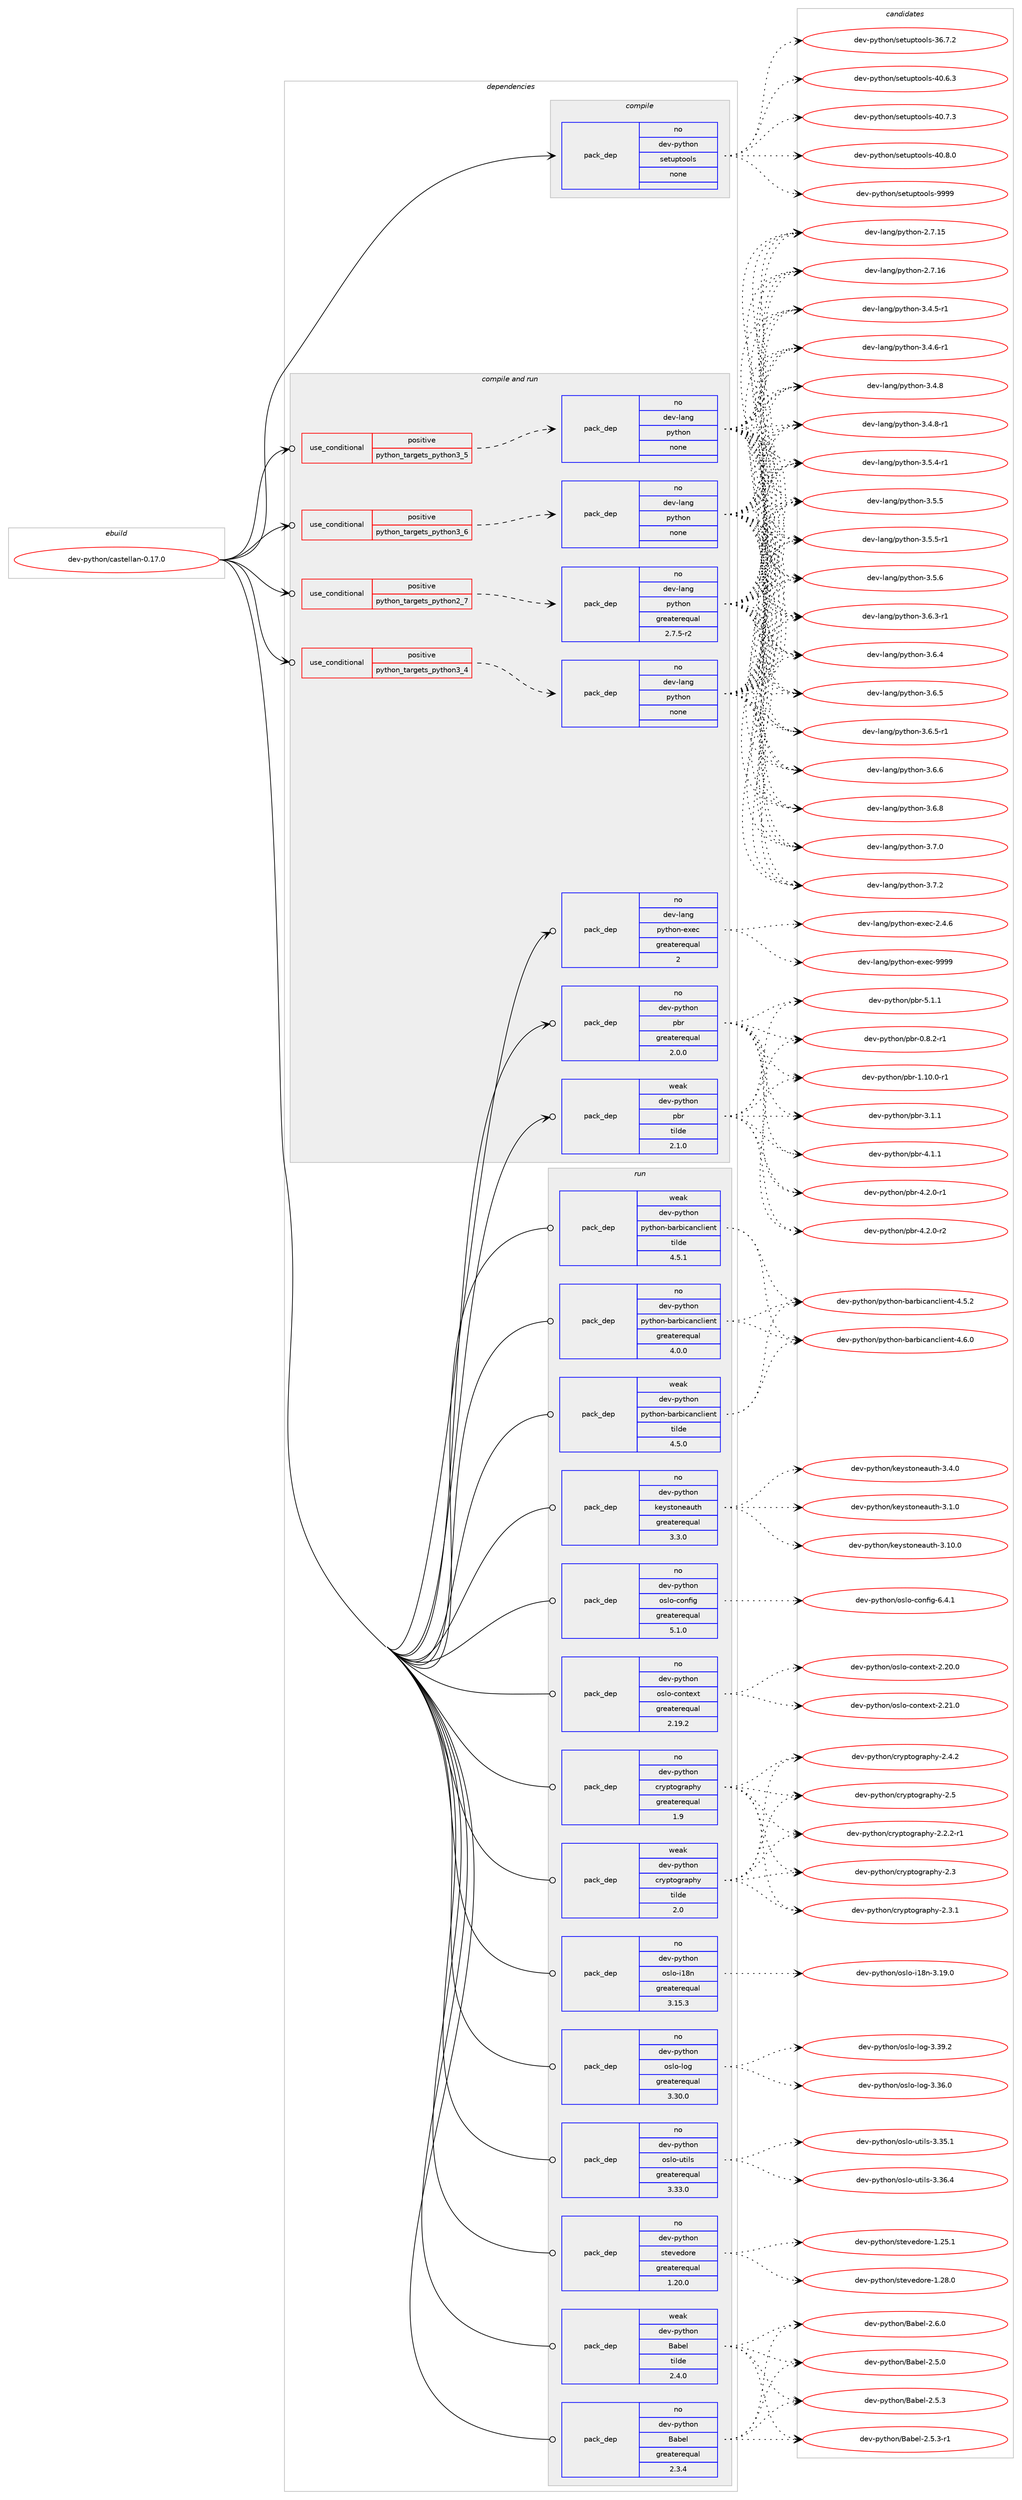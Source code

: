 digraph prolog {

# *************
# Graph options
# *************

newrank=true;
concentrate=true;
compound=true;
graph [rankdir=LR,fontname=Helvetica,fontsize=10,ranksep=1.5];#, ranksep=2.5, nodesep=0.2];
edge  [arrowhead=vee];
node  [fontname=Helvetica,fontsize=10];

# **********
# The ebuild
# **********

subgraph cluster_leftcol {
color=gray;
rank=same;
label=<<i>ebuild</i>>;
id [label="dev-python/castellan-0.17.0", color=red, width=4, href="../dev-python/castellan-0.17.0.svg"];
}

# ****************
# The dependencies
# ****************

subgraph cluster_midcol {
color=gray;
label=<<i>dependencies</i>>;
subgraph cluster_compile {
fillcolor="#eeeeee";
style=filled;
label=<<i>compile</i>>;
subgraph pack1007175 {
dependency1402491 [label=<<TABLE BORDER="0" CELLBORDER="1" CELLSPACING="0" CELLPADDING="4" WIDTH="220"><TR><TD ROWSPAN="6" CELLPADDING="30">pack_dep</TD></TR><TR><TD WIDTH="110">no</TD></TR><TR><TD>dev-python</TD></TR><TR><TD>setuptools</TD></TR><TR><TD>none</TD></TR><TR><TD></TD></TR></TABLE>>, shape=none, color=blue];
}
id:e -> dependency1402491:w [weight=20,style="solid",arrowhead="vee"];
}
subgraph cluster_compileandrun {
fillcolor="#eeeeee";
style=filled;
label=<<i>compile and run</i>>;
subgraph cond372081 {
dependency1402492 [label=<<TABLE BORDER="0" CELLBORDER="1" CELLSPACING="0" CELLPADDING="4"><TR><TD ROWSPAN="3" CELLPADDING="10">use_conditional</TD></TR><TR><TD>positive</TD></TR><TR><TD>python_targets_python2_7</TD></TR></TABLE>>, shape=none, color=red];
subgraph pack1007176 {
dependency1402493 [label=<<TABLE BORDER="0" CELLBORDER="1" CELLSPACING="0" CELLPADDING="4" WIDTH="220"><TR><TD ROWSPAN="6" CELLPADDING="30">pack_dep</TD></TR><TR><TD WIDTH="110">no</TD></TR><TR><TD>dev-lang</TD></TR><TR><TD>python</TD></TR><TR><TD>greaterequal</TD></TR><TR><TD>2.7.5-r2</TD></TR></TABLE>>, shape=none, color=blue];
}
dependency1402492:e -> dependency1402493:w [weight=20,style="dashed",arrowhead="vee"];
}
id:e -> dependency1402492:w [weight=20,style="solid",arrowhead="odotvee"];
subgraph cond372082 {
dependency1402494 [label=<<TABLE BORDER="0" CELLBORDER="1" CELLSPACING="0" CELLPADDING="4"><TR><TD ROWSPAN="3" CELLPADDING="10">use_conditional</TD></TR><TR><TD>positive</TD></TR><TR><TD>python_targets_python3_4</TD></TR></TABLE>>, shape=none, color=red];
subgraph pack1007177 {
dependency1402495 [label=<<TABLE BORDER="0" CELLBORDER="1" CELLSPACING="0" CELLPADDING="4" WIDTH="220"><TR><TD ROWSPAN="6" CELLPADDING="30">pack_dep</TD></TR><TR><TD WIDTH="110">no</TD></TR><TR><TD>dev-lang</TD></TR><TR><TD>python</TD></TR><TR><TD>none</TD></TR><TR><TD></TD></TR></TABLE>>, shape=none, color=blue];
}
dependency1402494:e -> dependency1402495:w [weight=20,style="dashed",arrowhead="vee"];
}
id:e -> dependency1402494:w [weight=20,style="solid",arrowhead="odotvee"];
subgraph cond372083 {
dependency1402496 [label=<<TABLE BORDER="0" CELLBORDER="1" CELLSPACING="0" CELLPADDING="4"><TR><TD ROWSPAN="3" CELLPADDING="10">use_conditional</TD></TR><TR><TD>positive</TD></TR><TR><TD>python_targets_python3_5</TD></TR></TABLE>>, shape=none, color=red];
subgraph pack1007178 {
dependency1402497 [label=<<TABLE BORDER="0" CELLBORDER="1" CELLSPACING="0" CELLPADDING="4" WIDTH="220"><TR><TD ROWSPAN="6" CELLPADDING="30">pack_dep</TD></TR><TR><TD WIDTH="110">no</TD></TR><TR><TD>dev-lang</TD></TR><TR><TD>python</TD></TR><TR><TD>none</TD></TR><TR><TD></TD></TR></TABLE>>, shape=none, color=blue];
}
dependency1402496:e -> dependency1402497:w [weight=20,style="dashed",arrowhead="vee"];
}
id:e -> dependency1402496:w [weight=20,style="solid",arrowhead="odotvee"];
subgraph cond372084 {
dependency1402498 [label=<<TABLE BORDER="0" CELLBORDER="1" CELLSPACING="0" CELLPADDING="4"><TR><TD ROWSPAN="3" CELLPADDING="10">use_conditional</TD></TR><TR><TD>positive</TD></TR><TR><TD>python_targets_python3_6</TD></TR></TABLE>>, shape=none, color=red];
subgraph pack1007179 {
dependency1402499 [label=<<TABLE BORDER="0" CELLBORDER="1" CELLSPACING="0" CELLPADDING="4" WIDTH="220"><TR><TD ROWSPAN="6" CELLPADDING="30">pack_dep</TD></TR><TR><TD WIDTH="110">no</TD></TR><TR><TD>dev-lang</TD></TR><TR><TD>python</TD></TR><TR><TD>none</TD></TR><TR><TD></TD></TR></TABLE>>, shape=none, color=blue];
}
dependency1402498:e -> dependency1402499:w [weight=20,style="dashed",arrowhead="vee"];
}
id:e -> dependency1402498:w [weight=20,style="solid",arrowhead="odotvee"];
subgraph pack1007180 {
dependency1402500 [label=<<TABLE BORDER="0" CELLBORDER="1" CELLSPACING="0" CELLPADDING="4" WIDTH="220"><TR><TD ROWSPAN="6" CELLPADDING="30">pack_dep</TD></TR><TR><TD WIDTH="110">no</TD></TR><TR><TD>dev-lang</TD></TR><TR><TD>python-exec</TD></TR><TR><TD>greaterequal</TD></TR><TR><TD>2</TD></TR></TABLE>>, shape=none, color=blue];
}
id:e -> dependency1402500:w [weight=20,style="solid",arrowhead="odotvee"];
subgraph pack1007181 {
dependency1402501 [label=<<TABLE BORDER="0" CELLBORDER="1" CELLSPACING="0" CELLPADDING="4" WIDTH="220"><TR><TD ROWSPAN="6" CELLPADDING="30">pack_dep</TD></TR><TR><TD WIDTH="110">no</TD></TR><TR><TD>dev-python</TD></TR><TR><TD>pbr</TD></TR><TR><TD>greaterequal</TD></TR><TR><TD>2.0.0</TD></TR></TABLE>>, shape=none, color=blue];
}
id:e -> dependency1402501:w [weight=20,style="solid",arrowhead="odotvee"];
subgraph pack1007182 {
dependency1402502 [label=<<TABLE BORDER="0" CELLBORDER="1" CELLSPACING="0" CELLPADDING="4" WIDTH="220"><TR><TD ROWSPAN="6" CELLPADDING="30">pack_dep</TD></TR><TR><TD WIDTH="110">weak</TD></TR><TR><TD>dev-python</TD></TR><TR><TD>pbr</TD></TR><TR><TD>tilde</TD></TR><TR><TD>2.1.0</TD></TR></TABLE>>, shape=none, color=blue];
}
id:e -> dependency1402502:w [weight=20,style="solid",arrowhead="odotvee"];
}
subgraph cluster_run {
fillcolor="#eeeeee";
style=filled;
label=<<i>run</i>>;
subgraph pack1007183 {
dependency1402503 [label=<<TABLE BORDER="0" CELLBORDER="1" CELLSPACING="0" CELLPADDING="4" WIDTH="220"><TR><TD ROWSPAN="6" CELLPADDING="30">pack_dep</TD></TR><TR><TD WIDTH="110">no</TD></TR><TR><TD>dev-python</TD></TR><TR><TD>Babel</TD></TR><TR><TD>greaterequal</TD></TR><TR><TD>2.3.4</TD></TR></TABLE>>, shape=none, color=blue];
}
id:e -> dependency1402503:w [weight=20,style="solid",arrowhead="odot"];
subgraph pack1007184 {
dependency1402504 [label=<<TABLE BORDER="0" CELLBORDER="1" CELLSPACING="0" CELLPADDING="4" WIDTH="220"><TR><TD ROWSPAN="6" CELLPADDING="30">pack_dep</TD></TR><TR><TD WIDTH="110">no</TD></TR><TR><TD>dev-python</TD></TR><TR><TD>cryptography</TD></TR><TR><TD>greaterequal</TD></TR><TR><TD>1.9</TD></TR></TABLE>>, shape=none, color=blue];
}
id:e -> dependency1402504:w [weight=20,style="solid",arrowhead="odot"];
subgraph pack1007185 {
dependency1402505 [label=<<TABLE BORDER="0" CELLBORDER="1" CELLSPACING="0" CELLPADDING="4" WIDTH="220"><TR><TD ROWSPAN="6" CELLPADDING="30">pack_dep</TD></TR><TR><TD WIDTH="110">no</TD></TR><TR><TD>dev-python</TD></TR><TR><TD>keystoneauth</TD></TR><TR><TD>greaterequal</TD></TR><TR><TD>3.3.0</TD></TR></TABLE>>, shape=none, color=blue];
}
id:e -> dependency1402505:w [weight=20,style="solid",arrowhead="odot"];
subgraph pack1007186 {
dependency1402506 [label=<<TABLE BORDER="0" CELLBORDER="1" CELLSPACING="0" CELLPADDING="4" WIDTH="220"><TR><TD ROWSPAN="6" CELLPADDING="30">pack_dep</TD></TR><TR><TD WIDTH="110">no</TD></TR><TR><TD>dev-python</TD></TR><TR><TD>oslo-config</TD></TR><TR><TD>greaterequal</TD></TR><TR><TD>5.1.0</TD></TR></TABLE>>, shape=none, color=blue];
}
id:e -> dependency1402506:w [weight=20,style="solid",arrowhead="odot"];
subgraph pack1007187 {
dependency1402507 [label=<<TABLE BORDER="0" CELLBORDER="1" CELLSPACING="0" CELLPADDING="4" WIDTH="220"><TR><TD ROWSPAN="6" CELLPADDING="30">pack_dep</TD></TR><TR><TD WIDTH="110">no</TD></TR><TR><TD>dev-python</TD></TR><TR><TD>oslo-context</TD></TR><TR><TD>greaterequal</TD></TR><TR><TD>2.19.2</TD></TR></TABLE>>, shape=none, color=blue];
}
id:e -> dependency1402507:w [weight=20,style="solid",arrowhead="odot"];
subgraph pack1007188 {
dependency1402508 [label=<<TABLE BORDER="0" CELLBORDER="1" CELLSPACING="0" CELLPADDING="4" WIDTH="220"><TR><TD ROWSPAN="6" CELLPADDING="30">pack_dep</TD></TR><TR><TD WIDTH="110">no</TD></TR><TR><TD>dev-python</TD></TR><TR><TD>oslo-i18n</TD></TR><TR><TD>greaterequal</TD></TR><TR><TD>3.15.3</TD></TR></TABLE>>, shape=none, color=blue];
}
id:e -> dependency1402508:w [weight=20,style="solid",arrowhead="odot"];
subgraph pack1007189 {
dependency1402509 [label=<<TABLE BORDER="0" CELLBORDER="1" CELLSPACING="0" CELLPADDING="4" WIDTH="220"><TR><TD ROWSPAN="6" CELLPADDING="30">pack_dep</TD></TR><TR><TD WIDTH="110">no</TD></TR><TR><TD>dev-python</TD></TR><TR><TD>oslo-log</TD></TR><TR><TD>greaterequal</TD></TR><TR><TD>3.30.0</TD></TR></TABLE>>, shape=none, color=blue];
}
id:e -> dependency1402509:w [weight=20,style="solid",arrowhead="odot"];
subgraph pack1007190 {
dependency1402510 [label=<<TABLE BORDER="0" CELLBORDER="1" CELLSPACING="0" CELLPADDING="4" WIDTH="220"><TR><TD ROWSPAN="6" CELLPADDING="30">pack_dep</TD></TR><TR><TD WIDTH="110">no</TD></TR><TR><TD>dev-python</TD></TR><TR><TD>oslo-utils</TD></TR><TR><TD>greaterequal</TD></TR><TR><TD>3.33.0</TD></TR></TABLE>>, shape=none, color=blue];
}
id:e -> dependency1402510:w [weight=20,style="solid",arrowhead="odot"];
subgraph pack1007191 {
dependency1402511 [label=<<TABLE BORDER="0" CELLBORDER="1" CELLSPACING="0" CELLPADDING="4" WIDTH="220"><TR><TD ROWSPAN="6" CELLPADDING="30">pack_dep</TD></TR><TR><TD WIDTH="110">no</TD></TR><TR><TD>dev-python</TD></TR><TR><TD>python-barbicanclient</TD></TR><TR><TD>greaterequal</TD></TR><TR><TD>4.0.0</TD></TR></TABLE>>, shape=none, color=blue];
}
id:e -> dependency1402511:w [weight=20,style="solid",arrowhead="odot"];
subgraph pack1007192 {
dependency1402512 [label=<<TABLE BORDER="0" CELLBORDER="1" CELLSPACING="0" CELLPADDING="4" WIDTH="220"><TR><TD ROWSPAN="6" CELLPADDING="30">pack_dep</TD></TR><TR><TD WIDTH="110">no</TD></TR><TR><TD>dev-python</TD></TR><TR><TD>stevedore</TD></TR><TR><TD>greaterequal</TD></TR><TR><TD>1.20.0</TD></TR></TABLE>>, shape=none, color=blue];
}
id:e -> dependency1402512:w [weight=20,style="solid",arrowhead="odot"];
subgraph pack1007193 {
dependency1402513 [label=<<TABLE BORDER="0" CELLBORDER="1" CELLSPACING="0" CELLPADDING="4" WIDTH="220"><TR><TD ROWSPAN="6" CELLPADDING="30">pack_dep</TD></TR><TR><TD WIDTH="110">weak</TD></TR><TR><TD>dev-python</TD></TR><TR><TD>Babel</TD></TR><TR><TD>tilde</TD></TR><TR><TD>2.4.0</TD></TR></TABLE>>, shape=none, color=blue];
}
id:e -> dependency1402513:w [weight=20,style="solid",arrowhead="odot"];
subgraph pack1007194 {
dependency1402514 [label=<<TABLE BORDER="0" CELLBORDER="1" CELLSPACING="0" CELLPADDING="4" WIDTH="220"><TR><TD ROWSPAN="6" CELLPADDING="30">pack_dep</TD></TR><TR><TD WIDTH="110">weak</TD></TR><TR><TD>dev-python</TD></TR><TR><TD>cryptography</TD></TR><TR><TD>tilde</TD></TR><TR><TD>2.0</TD></TR></TABLE>>, shape=none, color=blue];
}
id:e -> dependency1402514:w [weight=20,style="solid",arrowhead="odot"];
subgraph pack1007195 {
dependency1402515 [label=<<TABLE BORDER="0" CELLBORDER="1" CELLSPACING="0" CELLPADDING="4" WIDTH="220"><TR><TD ROWSPAN="6" CELLPADDING="30">pack_dep</TD></TR><TR><TD WIDTH="110">weak</TD></TR><TR><TD>dev-python</TD></TR><TR><TD>python-barbicanclient</TD></TR><TR><TD>tilde</TD></TR><TR><TD>4.5.0</TD></TR></TABLE>>, shape=none, color=blue];
}
id:e -> dependency1402515:w [weight=20,style="solid",arrowhead="odot"];
subgraph pack1007196 {
dependency1402516 [label=<<TABLE BORDER="0" CELLBORDER="1" CELLSPACING="0" CELLPADDING="4" WIDTH="220"><TR><TD ROWSPAN="6" CELLPADDING="30">pack_dep</TD></TR><TR><TD WIDTH="110">weak</TD></TR><TR><TD>dev-python</TD></TR><TR><TD>python-barbicanclient</TD></TR><TR><TD>tilde</TD></TR><TR><TD>4.5.1</TD></TR></TABLE>>, shape=none, color=blue];
}
id:e -> dependency1402516:w [weight=20,style="solid",arrowhead="odot"];
}
}

# **************
# The candidates
# **************

subgraph cluster_choices {
rank=same;
color=gray;
label=<<i>candidates</i>>;

subgraph choice1007175 {
color=black;
nodesep=1;
choice100101118451121211161041111104711510111611711211611111110811545515446554650 [label="dev-python/setuptools-36.7.2", color=red, width=4,href="../dev-python/setuptools-36.7.2.svg"];
choice100101118451121211161041111104711510111611711211611111110811545524846544651 [label="dev-python/setuptools-40.6.3", color=red, width=4,href="../dev-python/setuptools-40.6.3.svg"];
choice100101118451121211161041111104711510111611711211611111110811545524846554651 [label="dev-python/setuptools-40.7.3", color=red, width=4,href="../dev-python/setuptools-40.7.3.svg"];
choice100101118451121211161041111104711510111611711211611111110811545524846564648 [label="dev-python/setuptools-40.8.0", color=red, width=4,href="../dev-python/setuptools-40.8.0.svg"];
choice10010111845112121116104111110471151011161171121161111111081154557575757 [label="dev-python/setuptools-9999", color=red, width=4,href="../dev-python/setuptools-9999.svg"];
dependency1402491:e -> choice100101118451121211161041111104711510111611711211611111110811545515446554650:w [style=dotted,weight="100"];
dependency1402491:e -> choice100101118451121211161041111104711510111611711211611111110811545524846544651:w [style=dotted,weight="100"];
dependency1402491:e -> choice100101118451121211161041111104711510111611711211611111110811545524846554651:w [style=dotted,weight="100"];
dependency1402491:e -> choice100101118451121211161041111104711510111611711211611111110811545524846564648:w [style=dotted,weight="100"];
dependency1402491:e -> choice10010111845112121116104111110471151011161171121161111111081154557575757:w [style=dotted,weight="100"];
}
subgraph choice1007176 {
color=black;
nodesep=1;
choice10010111845108971101034711212111610411111045504655464953 [label="dev-lang/python-2.7.15", color=red, width=4,href="../dev-lang/python-2.7.15.svg"];
choice10010111845108971101034711212111610411111045504655464954 [label="dev-lang/python-2.7.16", color=red, width=4,href="../dev-lang/python-2.7.16.svg"];
choice1001011184510897110103471121211161041111104551465246534511449 [label="dev-lang/python-3.4.5-r1", color=red, width=4,href="../dev-lang/python-3.4.5-r1.svg"];
choice1001011184510897110103471121211161041111104551465246544511449 [label="dev-lang/python-3.4.6-r1", color=red, width=4,href="../dev-lang/python-3.4.6-r1.svg"];
choice100101118451089711010347112121116104111110455146524656 [label="dev-lang/python-3.4.8", color=red, width=4,href="../dev-lang/python-3.4.8.svg"];
choice1001011184510897110103471121211161041111104551465246564511449 [label="dev-lang/python-3.4.8-r1", color=red, width=4,href="../dev-lang/python-3.4.8-r1.svg"];
choice1001011184510897110103471121211161041111104551465346524511449 [label="dev-lang/python-3.5.4-r1", color=red, width=4,href="../dev-lang/python-3.5.4-r1.svg"];
choice100101118451089711010347112121116104111110455146534653 [label="dev-lang/python-3.5.5", color=red, width=4,href="../dev-lang/python-3.5.5.svg"];
choice1001011184510897110103471121211161041111104551465346534511449 [label="dev-lang/python-3.5.5-r1", color=red, width=4,href="../dev-lang/python-3.5.5-r1.svg"];
choice100101118451089711010347112121116104111110455146534654 [label="dev-lang/python-3.5.6", color=red, width=4,href="../dev-lang/python-3.5.6.svg"];
choice1001011184510897110103471121211161041111104551465446514511449 [label="dev-lang/python-3.6.3-r1", color=red, width=4,href="../dev-lang/python-3.6.3-r1.svg"];
choice100101118451089711010347112121116104111110455146544652 [label="dev-lang/python-3.6.4", color=red, width=4,href="../dev-lang/python-3.6.4.svg"];
choice100101118451089711010347112121116104111110455146544653 [label="dev-lang/python-3.6.5", color=red, width=4,href="../dev-lang/python-3.6.5.svg"];
choice1001011184510897110103471121211161041111104551465446534511449 [label="dev-lang/python-3.6.5-r1", color=red, width=4,href="../dev-lang/python-3.6.5-r1.svg"];
choice100101118451089711010347112121116104111110455146544654 [label="dev-lang/python-3.6.6", color=red, width=4,href="../dev-lang/python-3.6.6.svg"];
choice100101118451089711010347112121116104111110455146544656 [label="dev-lang/python-3.6.8", color=red, width=4,href="../dev-lang/python-3.6.8.svg"];
choice100101118451089711010347112121116104111110455146554648 [label="dev-lang/python-3.7.0", color=red, width=4,href="../dev-lang/python-3.7.0.svg"];
choice100101118451089711010347112121116104111110455146554650 [label="dev-lang/python-3.7.2", color=red, width=4,href="../dev-lang/python-3.7.2.svg"];
dependency1402493:e -> choice10010111845108971101034711212111610411111045504655464953:w [style=dotted,weight="100"];
dependency1402493:e -> choice10010111845108971101034711212111610411111045504655464954:w [style=dotted,weight="100"];
dependency1402493:e -> choice1001011184510897110103471121211161041111104551465246534511449:w [style=dotted,weight="100"];
dependency1402493:e -> choice1001011184510897110103471121211161041111104551465246544511449:w [style=dotted,weight="100"];
dependency1402493:e -> choice100101118451089711010347112121116104111110455146524656:w [style=dotted,weight="100"];
dependency1402493:e -> choice1001011184510897110103471121211161041111104551465246564511449:w [style=dotted,weight="100"];
dependency1402493:e -> choice1001011184510897110103471121211161041111104551465346524511449:w [style=dotted,weight="100"];
dependency1402493:e -> choice100101118451089711010347112121116104111110455146534653:w [style=dotted,weight="100"];
dependency1402493:e -> choice1001011184510897110103471121211161041111104551465346534511449:w [style=dotted,weight="100"];
dependency1402493:e -> choice100101118451089711010347112121116104111110455146534654:w [style=dotted,weight="100"];
dependency1402493:e -> choice1001011184510897110103471121211161041111104551465446514511449:w [style=dotted,weight="100"];
dependency1402493:e -> choice100101118451089711010347112121116104111110455146544652:w [style=dotted,weight="100"];
dependency1402493:e -> choice100101118451089711010347112121116104111110455146544653:w [style=dotted,weight="100"];
dependency1402493:e -> choice1001011184510897110103471121211161041111104551465446534511449:w [style=dotted,weight="100"];
dependency1402493:e -> choice100101118451089711010347112121116104111110455146544654:w [style=dotted,weight="100"];
dependency1402493:e -> choice100101118451089711010347112121116104111110455146544656:w [style=dotted,weight="100"];
dependency1402493:e -> choice100101118451089711010347112121116104111110455146554648:w [style=dotted,weight="100"];
dependency1402493:e -> choice100101118451089711010347112121116104111110455146554650:w [style=dotted,weight="100"];
}
subgraph choice1007177 {
color=black;
nodesep=1;
choice10010111845108971101034711212111610411111045504655464953 [label="dev-lang/python-2.7.15", color=red, width=4,href="../dev-lang/python-2.7.15.svg"];
choice10010111845108971101034711212111610411111045504655464954 [label="dev-lang/python-2.7.16", color=red, width=4,href="../dev-lang/python-2.7.16.svg"];
choice1001011184510897110103471121211161041111104551465246534511449 [label="dev-lang/python-3.4.5-r1", color=red, width=4,href="../dev-lang/python-3.4.5-r1.svg"];
choice1001011184510897110103471121211161041111104551465246544511449 [label="dev-lang/python-3.4.6-r1", color=red, width=4,href="../dev-lang/python-3.4.6-r1.svg"];
choice100101118451089711010347112121116104111110455146524656 [label="dev-lang/python-3.4.8", color=red, width=4,href="../dev-lang/python-3.4.8.svg"];
choice1001011184510897110103471121211161041111104551465246564511449 [label="dev-lang/python-3.4.8-r1", color=red, width=4,href="../dev-lang/python-3.4.8-r1.svg"];
choice1001011184510897110103471121211161041111104551465346524511449 [label="dev-lang/python-3.5.4-r1", color=red, width=4,href="../dev-lang/python-3.5.4-r1.svg"];
choice100101118451089711010347112121116104111110455146534653 [label="dev-lang/python-3.5.5", color=red, width=4,href="../dev-lang/python-3.5.5.svg"];
choice1001011184510897110103471121211161041111104551465346534511449 [label="dev-lang/python-3.5.5-r1", color=red, width=4,href="../dev-lang/python-3.5.5-r1.svg"];
choice100101118451089711010347112121116104111110455146534654 [label="dev-lang/python-3.5.6", color=red, width=4,href="../dev-lang/python-3.5.6.svg"];
choice1001011184510897110103471121211161041111104551465446514511449 [label="dev-lang/python-3.6.3-r1", color=red, width=4,href="../dev-lang/python-3.6.3-r1.svg"];
choice100101118451089711010347112121116104111110455146544652 [label="dev-lang/python-3.6.4", color=red, width=4,href="../dev-lang/python-3.6.4.svg"];
choice100101118451089711010347112121116104111110455146544653 [label="dev-lang/python-3.6.5", color=red, width=4,href="../dev-lang/python-3.6.5.svg"];
choice1001011184510897110103471121211161041111104551465446534511449 [label="dev-lang/python-3.6.5-r1", color=red, width=4,href="../dev-lang/python-3.6.5-r1.svg"];
choice100101118451089711010347112121116104111110455146544654 [label="dev-lang/python-3.6.6", color=red, width=4,href="../dev-lang/python-3.6.6.svg"];
choice100101118451089711010347112121116104111110455146544656 [label="dev-lang/python-3.6.8", color=red, width=4,href="../dev-lang/python-3.6.8.svg"];
choice100101118451089711010347112121116104111110455146554648 [label="dev-lang/python-3.7.0", color=red, width=4,href="../dev-lang/python-3.7.0.svg"];
choice100101118451089711010347112121116104111110455146554650 [label="dev-lang/python-3.7.2", color=red, width=4,href="../dev-lang/python-3.7.2.svg"];
dependency1402495:e -> choice10010111845108971101034711212111610411111045504655464953:w [style=dotted,weight="100"];
dependency1402495:e -> choice10010111845108971101034711212111610411111045504655464954:w [style=dotted,weight="100"];
dependency1402495:e -> choice1001011184510897110103471121211161041111104551465246534511449:w [style=dotted,weight="100"];
dependency1402495:e -> choice1001011184510897110103471121211161041111104551465246544511449:w [style=dotted,weight="100"];
dependency1402495:e -> choice100101118451089711010347112121116104111110455146524656:w [style=dotted,weight="100"];
dependency1402495:e -> choice1001011184510897110103471121211161041111104551465246564511449:w [style=dotted,weight="100"];
dependency1402495:e -> choice1001011184510897110103471121211161041111104551465346524511449:w [style=dotted,weight="100"];
dependency1402495:e -> choice100101118451089711010347112121116104111110455146534653:w [style=dotted,weight="100"];
dependency1402495:e -> choice1001011184510897110103471121211161041111104551465346534511449:w [style=dotted,weight="100"];
dependency1402495:e -> choice100101118451089711010347112121116104111110455146534654:w [style=dotted,weight="100"];
dependency1402495:e -> choice1001011184510897110103471121211161041111104551465446514511449:w [style=dotted,weight="100"];
dependency1402495:e -> choice100101118451089711010347112121116104111110455146544652:w [style=dotted,weight="100"];
dependency1402495:e -> choice100101118451089711010347112121116104111110455146544653:w [style=dotted,weight="100"];
dependency1402495:e -> choice1001011184510897110103471121211161041111104551465446534511449:w [style=dotted,weight="100"];
dependency1402495:e -> choice100101118451089711010347112121116104111110455146544654:w [style=dotted,weight="100"];
dependency1402495:e -> choice100101118451089711010347112121116104111110455146544656:w [style=dotted,weight="100"];
dependency1402495:e -> choice100101118451089711010347112121116104111110455146554648:w [style=dotted,weight="100"];
dependency1402495:e -> choice100101118451089711010347112121116104111110455146554650:w [style=dotted,weight="100"];
}
subgraph choice1007178 {
color=black;
nodesep=1;
choice10010111845108971101034711212111610411111045504655464953 [label="dev-lang/python-2.7.15", color=red, width=4,href="../dev-lang/python-2.7.15.svg"];
choice10010111845108971101034711212111610411111045504655464954 [label="dev-lang/python-2.7.16", color=red, width=4,href="../dev-lang/python-2.7.16.svg"];
choice1001011184510897110103471121211161041111104551465246534511449 [label="dev-lang/python-3.4.5-r1", color=red, width=4,href="../dev-lang/python-3.4.5-r1.svg"];
choice1001011184510897110103471121211161041111104551465246544511449 [label="dev-lang/python-3.4.6-r1", color=red, width=4,href="../dev-lang/python-3.4.6-r1.svg"];
choice100101118451089711010347112121116104111110455146524656 [label="dev-lang/python-3.4.8", color=red, width=4,href="../dev-lang/python-3.4.8.svg"];
choice1001011184510897110103471121211161041111104551465246564511449 [label="dev-lang/python-3.4.8-r1", color=red, width=4,href="../dev-lang/python-3.4.8-r1.svg"];
choice1001011184510897110103471121211161041111104551465346524511449 [label="dev-lang/python-3.5.4-r1", color=red, width=4,href="../dev-lang/python-3.5.4-r1.svg"];
choice100101118451089711010347112121116104111110455146534653 [label="dev-lang/python-3.5.5", color=red, width=4,href="../dev-lang/python-3.5.5.svg"];
choice1001011184510897110103471121211161041111104551465346534511449 [label="dev-lang/python-3.5.5-r1", color=red, width=4,href="../dev-lang/python-3.5.5-r1.svg"];
choice100101118451089711010347112121116104111110455146534654 [label="dev-lang/python-3.5.6", color=red, width=4,href="../dev-lang/python-3.5.6.svg"];
choice1001011184510897110103471121211161041111104551465446514511449 [label="dev-lang/python-3.6.3-r1", color=red, width=4,href="../dev-lang/python-3.6.3-r1.svg"];
choice100101118451089711010347112121116104111110455146544652 [label="dev-lang/python-3.6.4", color=red, width=4,href="../dev-lang/python-3.6.4.svg"];
choice100101118451089711010347112121116104111110455146544653 [label="dev-lang/python-3.6.5", color=red, width=4,href="../dev-lang/python-3.6.5.svg"];
choice1001011184510897110103471121211161041111104551465446534511449 [label="dev-lang/python-3.6.5-r1", color=red, width=4,href="../dev-lang/python-3.6.5-r1.svg"];
choice100101118451089711010347112121116104111110455146544654 [label="dev-lang/python-3.6.6", color=red, width=4,href="../dev-lang/python-3.6.6.svg"];
choice100101118451089711010347112121116104111110455146544656 [label="dev-lang/python-3.6.8", color=red, width=4,href="../dev-lang/python-3.6.8.svg"];
choice100101118451089711010347112121116104111110455146554648 [label="dev-lang/python-3.7.0", color=red, width=4,href="../dev-lang/python-3.7.0.svg"];
choice100101118451089711010347112121116104111110455146554650 [label="dev-lang/python-3.7.2", color=red, width=4,href="../dev-lang/python-3.7.2.svg"];
dependency1402497:e -> choice10010111845108971101034711212111610411111045504655464953:w [style=dotted,weight="100"];
dependency1402497:e -> choice10010111845108971101034711212111610411111045504655464954:w [style=dotted,weight="100"];
dependency1402497:e -> choice1001011184510897110103471121211161041111104551465246534511449:w [style=dotted,weight="100"];
dependency1402497:e -> choice1001011184510897110103471121211161041111104551465246544511449:w [style=dotted,weight="100"];
dependency1402497:e -> choice100101118451089711010347112121116104111110455146524656:w [style=dotted,weight="100"];
dependency1402497:e -> choice1001011184510897110103471121211161041111104551465246564511449:w [style=dotted,weight="100"];
dependency1402497:e -> choice1001011184510897110103471121211161041111104551465346524511449:w [style=dotted,weight="100"];
dependency1402497:e -> choice100101118451089711010347112121116104111110455146534653:w [style=dotted,weight="100"];
dependency1402497:e -> choice1001011184510897110103471121211161041111104551465346534511449:w [style=dotted,weight="100"];
dependency1402497:e -> choice100101118451089711010347112121116104111110455146534654:w [style=dotted,weight="100"];
dependency1402497:e -> choice1001011184510897110103471121211161041111104551465446514511449:w [style=dotted,weight="100"];
dependency1402497:e -> choice100101118451089711010347112121116104111110455146544652:w [style=dotted,weight="100"];
dependency1402497:e -> choice100101118451089711010347112121116104111110455146544653:w [style=dotted,weight="100"];
dependency1402497:e -> choice1001011184510897110103471121211161041111104551465446534511449:w [style=dotted,weight="100"];
dependency1402497:e -> choice100101118451089711010347112121116104111110455146544654:w [style=dotted,weight="100"];
dependency1402497:e -> choice100101118451089711010347112121116104111110455146544656:w [style=dotted,weight="100"];
dependency1402497:e -> choice100101118451089711010347112121116104111110455146554648:w [style=dotted,weight="100"];
dependency1402497:e -> choice100101118451089711010347112121116104111110455146554650:w [style=dotted,weight="100"];
}
subgraph choice1007179 {
color=black;
nodesep=1;
choice10010111845108971101034711212111610411111045504655464953 [label="dev-lang/python-2.7.15", color=red, width=4,href="../dev-lang/python-2.7.15.svg"];
choice10010111845108971101034711212111610411111045504655464954 [label="dev-lang/python-2.7.16", color=red, width=4,href="../dev-lang/python-2.7.16.svg"];
choice1001011184510897110103471121211161041111104551465246534511449 [label="dev-lang/python-3.4.5-r1", color=red, width=4,href="../dev-lang/python-3.4.5-r1.svg"];
choice1001011184510897110103471121211161041111104551465246544511449 [label="dev-lang/python-3.4.6-r1", color=red, width=4,href="../dev-lang/python-3.4.6-r1.svg"];
choice100101118451089711010347112121116104111110455146524656 [label="dev-lang/python-3.4.8", color=red, width=4,href="../dev-lang/python-3.4.8.svg"];
choice1001011184510897110103471121211161041111104551465246564511449 [label="dev-lang/python-3.4.8-r1", color=red, width=4,href="../dev-lang/python-3.4.8-r1.svg"];
choice1001011184510897110103471121211161041111104551465346524511449 [label="dev-lang/python-3.5.4-r1", color=red, width=4,href="../dev-lang/python-3.5.4-r1.svg"];
choice100101118451089711010347112121116104111110455146534653 [label="dev-lang/python-3.5.5", color=red, width=4,href="../dev-lang/python-3.5.5.svg"];
choice1001011184510897110103471121211161041111104551465346534511449 [label="dev-lang/python-3.5.5-r1", color=red, width=4,href="../dev-lang/python-3.5.5-r1.svg"];
choice100101118451089711010347112121116104111110455146534654 [label="dev-lang/python-3.5.6", color=red, width=4,href="../dev-lang/python-3.5.6.svg"];
choice1001011184510897110103471121211161041111104551465446514511449 [label="dev-lang/python-3.6.3-r1", color=red, width=4,href="../dev-lang/python-3.6.3-r1.svg"];
choice100101118451089711010347112121116104111110455146544652 [label="dev-lang/python-3.6.4", color=red, width=4,href="../dev-lang/python-3.6.4.svg"];
choice100101118451089711010347112121116104111110455146544653 [label="dev-lang/python-3.6.5", color=red, width=4,href="../dev-lang/python-3.6.5.svg"];
choice1001011184510897110103471121211161041111104551465446534511449 [label="dev-lang/python-3.6.5-r1", color=red, width=4,href="../dev-lang/python-3.6.5-r1.svg"];
choice100101118451089711010347112121116104111110455146544654 [label="dev-lang/python-3.6.6", color=red, width=4,href="../dev-lang/python-3.6.6.svg"];
choice100101118451089711010347112121116104111110455146544656 [label="dev-lang/python-3.6.8", color=red, width=4,href="../dev-lang/python-3.6.8.svg"];
choice100101118451089711010347112121116104111110455146554648 [label="dev-lang/python-3.7.0", color=red, width=4,href="../dev-lang/python-3.7.0.svg"];
choice100101118451089711010347112121116104111110455146554650 [label="dev-lang/python-3.7.2", color=red, width=4,href="../dev-lang/python-3.7.2.svg"];
dependency1402499:e -> choice10010111845108971101034711212111610411111045504655464953:w [style=dotted,weight="100"];
dependency1402499:e -> choice10010111845108971101034711212111610411111045504655464954:w [style=dotted,weight="100"];
dependency1402499:e -> choice1001011184510897110103471121211161041111104551465246534511449:w [style=dotted,weight="100"];
dependency1402499:e -> choice1001011184510897110103471121211161041111104551465246544511449:w [style=dotted,weight="100"];
dependency1402499:e -> choice100101118451089711010347112121116104111110455146524656:w [style=dotted,weight="100"];
dependency1402499:e -> choice1001011184510897110103471121211161041111104551465246564511449:w [style=dotted,weight="100"];
dependency1402499:e -> choice1001011184510897110103471121211161041111104551465346524511449:w [style=dotted,weight="100"];
dependency1402499:e -> choice100101118451089711010347112121116104111110455146534653:w [style=dotted,weight="100"];
dependency1402499:e -> choice1001011184510897110103471121211161041111104551465346534511449:w [style=dotted,weight="100"];
dependency1402499:e -> choice100101118451089711010347112121116104111110455146534654:w [style=dotted,weight="100"];
dependency1402499:e -> choice1001011184510897110103471121211161041111104551465446514511449:w [style=dotted,weight="100"];
dependency1402499:e -> choice100101118451089711010347112121116104111110455146544652:w [style=dotted,weight="100"];
dependency1402499:e -> choice100101118451089711010347112121116104111110455146544653:w [style=dotted,weight="100"];
dependency1402499:e -> choice1001011184510897110103471121211161041111104551465446534511449:w [style=dotted,weight="100"];
dependency1402499:e -> choice100101118451089711010347112121116104111110455146544654:w [style=dotted,weight="100"];
dependency1402499:e -> choice100101118451089711010347112121116104111110455146544656:w [style=dotted,weight="100"];
dependency1402499:e -> choice100101118451089711010347112121116104111110455146554648:w [style=dotted,weight="100"];
dependency1402499:e -> choice100101118451089711010347112121116104111110455146554650:w [style=dotted,weight="100"];
}
subgraph choice1007180 {
color=black;
nodesep=1;
choice1001011184510897110103471121211161041111104510112010199455046524654 [label="dev-lang/python-exec-2.4.6", color=red, width=4,href="../dev-lang/python-exec-2.4.6.svg"];
choice10010111845108971101034711212111610411111045101120101994557575757 [label="dev-lang/python-exec-9999", color=red, width=4,href="../dev-lang/python-exec-9999.svg"];
dependency1402500:e -> choice1001011184510897110103471121211161041111104510112010199455046524654:w [style=dotted,weight="100"];
dependency1402500:e -> choice10010111845108971101034711212111610411111045101120101994557575757:w [style=dotted,weight="100"];
}
subgraph choice1007181 {
color=black;
nodesep=1;
choice1001011184511212111610411111047112981144548465646504511449 [label="dev-python/pbr-0.8.2-r1", color=red, width=4,href="../dev-python/pbr-0.8.2-r1.svg"];
choice100101118451121211161041111104711298114454946494846484511449 [label="dev-python/pbr-1.10.0-r1", color=red, width=4,href="../dev-python/pbr-1.10.0-r1.svg"];
choice100101118451121211161041111104711298114455146494649 [label="dev-python/pbr-3.1.1", color=red, width=4,href="../dev-python/pbr-3.1.1.svg"];
choice100101118451121211161041111104711298114455246494649 [label="dev-python/pbr-4.1.1", color=red, width=4,href="../dev-python/pbr-4.1.1.svg"];
choice1001011184511212111610411111047112981144552465046484511449 [label="dev-python/pbr-4.2.0-r1", color=red, width=4,href="../dev-python/pbr-4.2.0-r1.svg"];
choice1001011184511212111610411111047112981144552465046484511450 [label="dev-python/pbr-4.2.0-r2", color=red, width=4,href="../dev-python/pbr-4.2.0-r2.svg"];
choice100101118451121211161041111104711298114455346494649 [label="dev-python/pbr-5.1.1", color=red, width=4,href="../dev-python/pbr-5.1.1.svg"];
dependency1402501:e -> choice1001011184511212111610411111047112981144548465646504511449:w [style=dotted,weight="100"];
dependency1402501:e -> choice100101118451121211161041111104711298114454946494846484511449:w [style=dotted,weight="100"];
dependency1402501:e -> choice100101118451121211161041111104711298114455146494649:w [style=dotted,weight="100"];
dependency1402501:e -> choice100101118451121211161041111104711298114455246494649:w [style=dotted,weight="100"];
dependency1402501:e -> choice1001011184511212111610411111047112981144552465046484511449:w [style=dotted,weight="100"];
dependency1402501:e -> choice1001011184511212111610411111047112981144552465046484511450:w [style=dotted,weight="100"];
dependency1402501:e -> choice100101118451121211161041111104711298114455346494649:w [style=dotted,weight="100"];
}
subgraph choice1007182 {
color=black;
nodesep=1;
choice1001011184511212111610411111047112981144548465646504511449 [label="dev-python/pbr-0.8.2-r1", color=red, width=4,href="../dev-python/pbr-0.8.2-r1.svg"];
choice100101118451121211161041111104711298114454946494846484511449 [label="dev-python/pbr-1.10.0-r1", color=red, width=4,href="../dev-python/pbr-1.10.0-r1.svg"];
choice100101118451121211161041111104711298114455146494649 [label="dev-python/pbr-3.1.1", color=red, width=4,href="../dev-python/pbr-3.1.1.svg"];
choice100101118451121211161041111104711298114455246494649 [label="dev-python/pbr-4.1.1", color=red, width=4,href="../dev-python/pbr-4.1.1.svg"];
choice1001011184511212111610411111047112981144552465046484511449 [label="dev-python/pbr-4.2.0-r1", color=red, width=4,href="../dev-python/pbr-4.2.0-r1.svg"];
choice1001011184511212111610411111047112981144552465046484511450 [label="dev-python/pbr-4.2.0-r2", color=red, width=4,href="../dev-python/pbr-4.2.0-r2.svg"];
choice100101118451121211161041111104711298114455346494649 [label="dev-python/pbr-5.1.1", color=red, width=4,href="../dev-python/pbr-5.1.1.svg"];
dependency1402502:e -> choice1001011184511212111610411111047112981144548465646504511449:w [style=dotted,weight="100"];
dependency1402502:e -> choice100101118451121211161041111104711298114454946494846484511449:w [style=dotted,weight="100"];
dependency1402502:e -> choice100101118451121211161041111104711298114455146494649:w [style=dotted,weight="100"];
dependency1402502:e -> choice100101118451121211161041111104711298114455246494649:w [style=dotted,weight="100"];
dependency1402502:e -> choice1001011184511212111610411111047112981144552465046484511449:w [style=dotted,weight="100"];
dependency1402502:e -> choice1001011184511212111610411111047112981144552465046484511450:w [style=dotted,weight="100"];
dependency1402502:e -> choice100101118451121211161041111104711298114455346494649:w [style=dotted,weight="100"];
}
subgraph choice1007183 {
color=black;
nodesep=1;
choice1001011184511212111610411111047669798101108455046534648 [label="dev-python/Babel-2.5.0", color=red, width=4,href="../dev-python/Babel-2.5.0.svg"];
choice1001011184511212111610411111047669798101108455046534651 [label="dev-python/Babel-2.5.3", color=red, width=4,href="../dev-python/Babel-2.5.3.svg"];
choice10010111845112121116104111110476697981011084550465346514511449 [label="dev-python/Babel-2.5.3-r1", color=red, width=4,href="../dev-python/Babel-2.5.3-r1.svg"];
choice1001011184511212111610411111047669798101108455046544648 [label="dev-python/Babel-2.6.0", color=red, width=4,href="../dev-python/Babel-2.6.0.svg"];
dependency1402503:e -> choice1001011184511212111610411111047669798101108455046534648:w [style=dotted,weight="100"];
dependency1402503:e -> choice1001011184511212111610411111047669798101108455046534651:w [style=dotted,weight="100"];
dependency1402503:e -> choice10010111845112121116104111110476697981011084550465346514511449:w [style=dotted,weight="100"];
dependency1402503:e -> choice1001011184511212111610411111047669798101108455046544648:w [style=dotted,weight="100"];
}
subgraph choice1007184 {
color=black;
nodesep=1;
choice100101118451121211161041111104799114121112116111103114971121041214550465046504511449 [label="dev-python/cryptography-2.2.2-r1", color=red, width=4,href="../dev-python/cryptography-2.2.2-r1.svg"];
choice1001011184511212111610411111047991141211121161111031149711210412145504651 [label="dev-python/cryptography-2.3", color=red, width=4,href="../dev-python/cryptography-2.3.svg"];
choice10010111845112121116104111110479911412111211611110311497112104121455046514649 [label="dev-python/cryptography-2.3.1", color=red, width=4,href="../dev-python/cryptography-2.3.1.svg"];
choice10010111845112121116104111110479911412111211611110311497112104121455046524650 [label="dev-python/cryptography-2.4.2", color=red, width=4,href="../dev-python/cryptography-2.4.2.svg"];
choice1001011184511212111610411111047991141211121161111031149711210412145504653 [label="dev-python/cryptography-2.5", color=red, width=4,href="../dev-python/cryptography-2.5.svg"];
dependency1402504:e -> choice100101118451121211161041111104799114121112116111103114971121041214550465046504511449:w [style=dotted,weight="100"];
dependency1402504:e -> choice1001011184511212111610411111047991141211121161111031149711210412145504651:w [style=dotted,weight="100"];
dependency1402504:e -> choice10010111845112121116104111110479911412111211611110311497112104121455046514649:w [style=dotted,weight="100"];
dependency1402504:e -> choice10010111845112121116104111110479911412111211611110311497112104121455046524650:w [style=dotted,weight="100"];
dependency1402504:e -> choice1001011184511212111610411111047991141211121161111031149711210412145504653:w [style=dotted,weight="100"];
}
subgraph choice1007185 {
color=black;
nodesep=1;
choice100101118451121211161041111104710710112111511611111010197117116104455146494648 [label="dev-python/keystoneauth-3.1.0", color=red, width=4,href="../dev-python/keystoneauth-3.1.0.svg"];
choice10010111845112121116104111110471071011211151161111101019711711610445514649484648 [label="dev-python/keystoneauth-3.10.0", color=red, width=4,href="../dev-python/keystoneauth-3.10.0.svg"];
choice100101118451121211161041111104710710112111511611111010197117116104455146524648 [label="dev-python/keystoneauth-3.4.0", color=red, width=4,href="../dev-python/keystoneauth-3.4.0.svg"];
dependency1402505:e -> choice100101118451121211161041111104710710112111511611111010197117116104455146494648:w [style=dotted,weight="100"];
dependency1402505:e -> choice10010111845112121116104111110471071011211151161111101019711711610445514649484648:w [style=dotted,weight="100"];
dependency1402505:e -> choice100101118451121211161041111104710710112111511611111010197117116104455146524648:w [style=dotted,weight="100"];
}
subgraph choice1007186 {
color=black;
nodesep=1;
choice10010111845112121116104111110471111151081114599111110102105103455446524649 [label="dev-python/oslo-config-6.4.1", color=red, width=4,href="../dev-python/oslo-config-6.4.1.svg"];
dependency1402506:e -> choice10010111845112121116104111110471111151081114599111110102105103455446524649:w [style=dotted,weight="100"];
}
subgraph choice1007187 {
color=black;
nodesep=1;
choice1001011184511212111610411111047111115108111459911111011610112011645504650484648 [label="dev-python/oslo-context-2.20.0", color=red, width=4,href="../dev-python/oslo-context-2.20.0.svg"];
choice1001011184511212111610411111047111115108111459911111011610112011645504650494648 [label="dev-python/oslo-context-2.21.0", color=red, width=4,href="../dev-python/oslo-context-2.21.0.svg"];
dependency1402507:e -> choice1001011184511212111610411111047111115108111459911111011610112011645504650484648:w [style=dotted,weight="100"];
dependency1402507:e -> choice1001011184511212111610411111047111115108111459911111011610112011645504650494648:w [style=dotted,weight="100"];
}
subgraph choice1007188 {
color=black;
nodesep=1;
choice100101118451121211161041111104711111510811145105495611045514649574648 [label="dev-python/oslo-i18n-3.19.0", color=red, width=4,href="../dev-python/oslo-i18n-3.19.0.svg"];
dependency1402508:e -> choice100101118451121211161041111104711111510811145105495611045514649574648:w [style=dotted,weight="100"];
}
subgraph choice1007189 {
color=black;
nodesep=1;
choice10010111845112121116104111110471111151081114510811110345514651544648 [label="dev-python/oslo-log-3.36.0", color=red, width=4,href="../dev-python/oslo-log-3.36.0.svg"];
choice10010111845112121116104111110471111151081114510811110345514651574650 [label="dev-python/oslo-log-3.39.2", color=red, width=4,href="../dev-python/oslo-log-3.39.2.svg"];
dependency1402509:e -> choice10010111845112121116104111110471111151081114510811110345514651544648:w [style=dotted,weight="100"];
dependency1402509:e -> choice10010111845112121116104111110471111151081114510811110345514651574650:w [style=dotted,weight="100"];
}
subgraph choice1007190 {
color=black;
nodesep=1;
choice10010111845112121116104111110471111151081114511711610510811545514651534649 [label="dev-python/oslo-utils-3.35.1", color=red, width=4,href="../dev-python/oslo-utils-3.35.1.svg"];
choice10010111845112121116104111110471111151081114511711610510811545514651544652 [label="dev-python/oslo-utils-3.36.4", color=red, width=4,href="../dev-python/oslo-utils-3.36.4.svg"];
dependency1402510:e -> choice10010111845112121116104111110471111151081114511711610510811545514651534649:w [style=dotted,weight="100"];
dependency1402510:e -> choice10010111845112121116104111110471111151081114511711610510811545514651544652:w [style=dotted,weight="100"];
}
subgraph choice1007191 {
color=black;
nodesep=1;
choice100101118451121211161041111104711212111610411111045989711498105999711099108105101110116455246534650 [label="dev-python/python-barbicanclient-4.5.2", color=red, width=4,href="../dev-python/python-barbicanclient-4.5.2.svg"];
choice100101118451121211161041111104711212111610411111045989711498105999711099108105101110116455246544648 [label="dev-python/python-barbicanclient-4.6.0", color=red, width=4,href="../dev-python/python-barbicanclient-4.6.0.svg"];
dependency1402511:e -> choice100101118451121211161041111104711212111610411111045989711498105999711099108105101110116455246534650:w [style=dotted,weight="100"];
dependency1402511:e -> choice100101118451121211161041111104711212111610411111045989711498105999711099108105101110116455246544648:w [style=dotted,weight="100"];
}
subgraph choice1007192 {
color=black;
nodesep=1;
choice100101118451121211161041111104711511610111810110011111410145494650534649 [label="dev-python/stevedore-1.25.1", color=red, width=4,href="../dev-python/stevedore-1.25.1.svg"];
choice100101118451121211161041111104711511610111810110011111410145494650564648 [label="dev-python/stevedore-1.28.0", color=red, width=4,href="../dev-python/stevedore-1.28.0.svg"];
dependency1402512:e -> choice100101118451121211161041111104711511610111810110011111410145494650534649:w [style=dotted,weight="100"];
dependency1402512:e -> choice100101118451121211161041111104711511610111810110011111410145494650564648:w [style=dotted,weight="100"];
}
subgraph choice1007193 {
color=black;
nodesep=1;
choice1001011184511212111610411111047669798101108455046534648 [label="dev-python/Babel-2.5.0", color=red, width=4,href="../dev-python/Babel-2.5.0.svg"];
choice1001011184511212111610411111047669798101108455046534651 [label="dev-python/Babel-2.5.3", color=red, width=4,href="../dev-python/Babel-2.5.3.svg"];
choice10010111845112121116104111110476697981011084550465346514511449 [label="dev-python/Babel-2.5.3-r1", color=red, width=4,href="../dev-python/Babel-2.5.3-r1.svg"];
choice1001011184511212111610411111047669798101108455046544648 [label="dev-python/Babel-2.6.0", color=red, width=4,href="../dev-python/Babel-2.6.0.svg"];
dependency1402513:e -> choice1001011184511212111610411111047669798101108455046534648:w [style=dotted,weight="100"];
dependency1402513:e -> choice1001011184511212111610411111047669798101108455046534651:w [style=dotted,weight="100"];
dependency1402513:e -> choice10010111845112121116104111110476697981011084550465346514511449:w [style=dotted,weight="100"];
dependency1402513:e -> choice1001011184511212111610411111047669798101108455046544648:w [style=dotted,weight="100"];
}
subgraph choice1007194 {
color=black;
nodesep=1;
choice100101118451121211161041111104799114121112116111103114971121041214550465046504511449 [label="dev-python/cryptography-2.2.2-r1", color=red, width=4,href="../dev-python/cryptography-2.2.2-r1.svg"];
choice1001011184511212111610411111047991141211121161111031149711210412145504651 [label="dev-python/cryptography-2.3", color=red, width=4,href="../dev-python/cryptography-2.3.svg"];
choice10010111845112121116104111110479911412111211611110311497112104121455046514649 [label="dev-python/cryptography-2.3.1", color=red, width=4,href="../dev-python/cryptography-2.3.1.svg"];
choice10010111845112121116104111110479911412111211611110311497112104121455046524650 [label="dev-python/cryptography-2.4.2", color=red, width=4,href="../dev-python/cryptography-2.4.2.svg"];
choice1001011184511212111610411111047991141211121161111031149711210412145504653 [label="dev-python/cryptography-2.5", color=red, width=4,href="../dev-python/cryptography-2.5.svg"];
dependency1402514:e -> choice100101118451121211161041111104799114121112116111103114971121041214550465046504511449:w [style=dotted,weight="100"];
dependency1402514:e -> choice1001011184511212111610411111047991141211121161111031149711210412145504651:w [style=dotted,weight="100"];
dependency1402514:e -> choice10010111845112121116104111110479911412111211611110311497112104121455046514649:w [style=dotted,weight="100"];
dependency1402514:e -> choice10010111845112121116104111110479911412111211611110311497112104121455046524650:w [style=dotted,weight="100"];
dependency1402514:e -> choice1001011184511212111610411111047991141211121161111031149711210412145504653:w [style=dotted,weight="100"];
}
subgraph choice1007195 {
color=black;
nodesep=1;
choice100101118451121211161041111104711212111610411111045989711498105999711099108105101110116455246534650 [label="dev-python/python-barbicanclient-4.5.2", color=red, width=4,href="../dev-python/python-barbicanclient-4.5.2.svg"];
choice100101118451121211161041111104711212111610411111045989711498105999711099108105101110116455246544648 [label="dev-python/python-barbicanclient-4.6.0", color=red, width=4,href="../dev-python/python-barbicanclient-4.6.0.svg"];
dependency1402515:e -> choice100101118451121211161041111104711212111610411111045989711498105999711099108105101110116455246534650:w [style=dotted,weight="100"];
dependency1402515:e -> choice100101118451121211161041111104711212111610411111045989711498105999711099108105101110116455246544648:w [style=dotted,weight="100"];
}
subgraph choice1007196 {
color=black;
nodesep=1;
choice100101118451121211161041111104711212111610411111045989711498105999711099108105101110116455246534650 [label="dev-python/python-barbicanclient-4.5.2", color=red, width=4,href="../dev-python/python-barbicanclient-4.5.2.svg"];
choice100101118451121211161041111104711212111610411111045989711498105999711099108105101110116455246544648 [label="dev-python/python-barbicanclient-4.6.0", color=red, width=4,href="../dev-python/python-barbicanclient-4.6.0.svg"];
dependency1402516:e -> choice100101118451121211161041111104711212111610411111045989711498105999711099108105101110116455246534650:w [style=dotted,weight="100"];
dependency1402516:e -> choice100101118451121211161041111104711212111610411111045989711498105999711099108105101110116455246544648:w [style=dotted,weight="100"];
}
}

}
